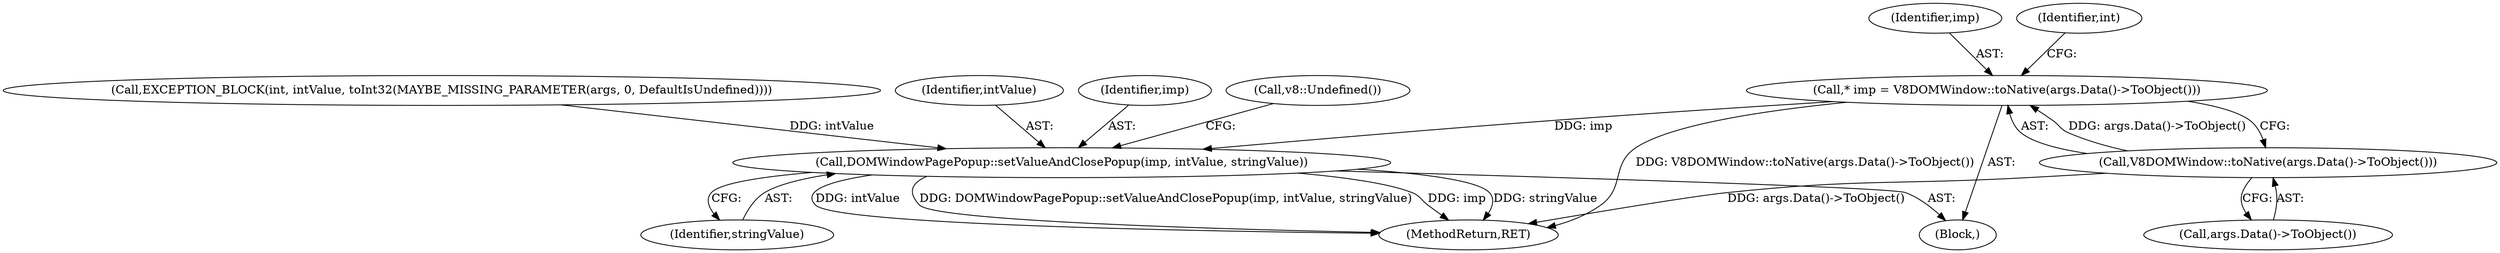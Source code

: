 digraph "0_Chrome_e9372a1bfd3588a80fcf49aa07321f0971dd6091_43@pointer" {
"1000111" [label="(Call,* imp = V8DOMWindow::toNative(args.Data()->ToObject()))"];
"1000113" [label="(Call,V8DOMWindow::toNative(args.Data()->ToObject()))"];
"1000123" [label="(Call,DOMWindowPagePopup::setValueAndClosePopup(imp, intValue, stringValue))"];
"1000114" [label="(Call,args.Data()->ToObject())"];
"1000123" [label="(Call,DOMWindowPagePopup::setValueAndClosePopup(imp, intValue, stringValue))"];
"1000113" [label="(Call,V8DOMWindow::toNative(args.Data()->ToObject()))"];
"1000111" [label="(Call,* imp = V8DOMWindow::toNative(args.Data()->ToObject()))"];
"1000112" [label="(Identifier,imp)"];
"1000102" [label="(Block,)"];
"1000126" [label="(Identifier,stringValue)"];
"1000115" [label="(Call,EXCEPTION_BLOCK(int, intValue, toInt32(MAYBE_MISSING_PARAMETER(args, 0, DefaultIsUndefined))))"];
"1000125" [label="(Identifier,intValue)"];
"1000124" [label="(Identifier,imp)"];
"1000128" [label="(Call,v8::Undefined())"];
"1000116" [label="(Identifier,int)"];
"1000129" [label="(MethodReturn,RET)"];
"1000111" -> "1000102"  [label="AST: "];
"1000111" -> "1000113"  [label="CFG: "];
"1000112" -> "1000111"  [label="AST: "];
"1000113" -> "1000111"  [label="AST: "];
"1000116" -> "1000111"  [label="CFG: "];
"1000111" -> "1000129"  [label="DDG: V8DOMWindow::toNative(args.Data()->ToObject())"];
"1000113" -> "1000111"  [label="DDG: args.Data()->ToObject()"];
"1000111" -> "1000123"  [label="DDG: imp"];
"1000113" -> "1000114"  [label="CFG: "];
"1000114" -> "1000113"  [label="AST: "];
"1000113" -> "1000129"  [label="DDG: args.Data()->ToObject()"];
"1000123" -> "1000102"  [label="AST: "];
"1000123" -> "1000126"  [label="CFG: "];
"1000124" -> "1000123"  [label="AST: "];
"1000125" -> "1000123"  [label="AST: "];
"1000126" -> "1000123"  [label="AST: "];
"1000128" -> "1000123"  [label="CFG: "];
"1000123" -> "1000129"  [label="DDG: stringValue"];
"1000123" -> "1000129"  [label="DDG: intValue"];
"1000123" -> "1000129"  [label="DDG: DOMWindowPagePopup::setValueAndClosePopup(imp, intValue, stringValue)"];
"1000123" -> "1000129"  [label="DDG: imp"];
"1000115" -> "1000123"  [label="DDG: intValue"];
}
